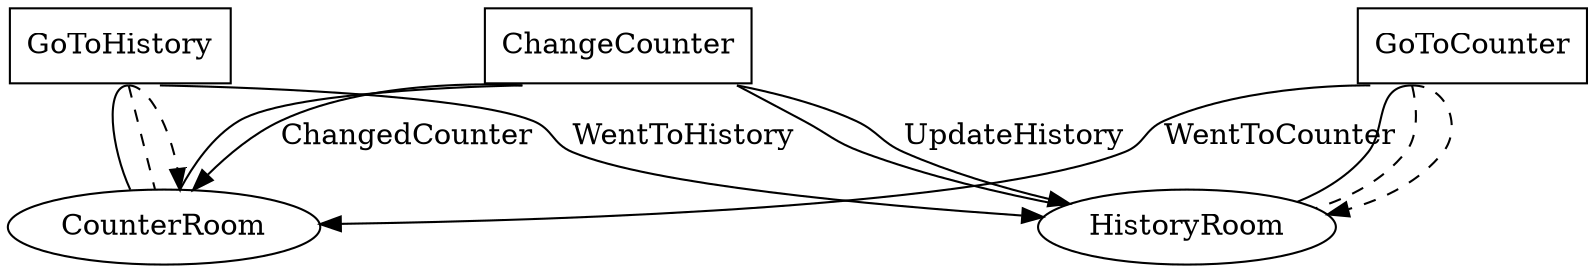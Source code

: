 digraph D {
  HistoryRoomnode [label="HistoryRoom"]
  CounterRoomnode [label="CounterRoom"]
  ChangeCounternode [label="ChangeCounter",shape=box]
  GoToCounternode [label="GoToCounter",shape=box]
  GoToHistorynode [label="GoToHistory",shape=box]


  ChangeCounternode -> CounterRoomnode [arrowhead=none,sametail=CounterRoomChangedCounterCounterRoom]
  ChangeCounternode -> CounterRoomnode [label="ChangedCounter",sametail=CounterRoomChangedCounterCounterRoom]

  ChangeCounternode -> HistoryRoomnode [arrowhead=none,sametail=HistoryRoomUpdateHistoryHistoryRoom]
  ChangeCounternode -> HistoryRoomnode [label="UpdateHistory",sametail=HistoryRoomUpdateHistoryHistoryRoom]


  GoToCounternode -> HistoryRoomnode [arrowhead=none,sametail=HistoryRoomWentToCounterCounterRoom]
  GoToCounternode -> CounterRoomnode [label="WentToCounter",sametail=HistoryRoomWentToCounterCounterRoom]

  GoToCounternode -> HistoryRoomnode [arrowhead=none,sametail=HistoryRoomsame,style=dashed]
  GoToCounternode -> HistoryRoomnode [sametail=HistoryRoomsame,style=dashed]


  GoToHistorynode -> CounterRoomnode [arrowhead=none,sametail=CounterRoomWentToHistoryHistoryRoom]
  GoToHistorynode -> HistoryRoomnode [label="WentToHistory",sametail=CounterRoomWentToHistoryHistoryRoom]

  GoToHistorynode -> CounterRoomnode [arrowhead=none,sametail=CounterRoomsame,style=dashed]
  GoToHistorynode -> CounterRoomnode [sametail=CounterRoomsame,style=dashed]



}
